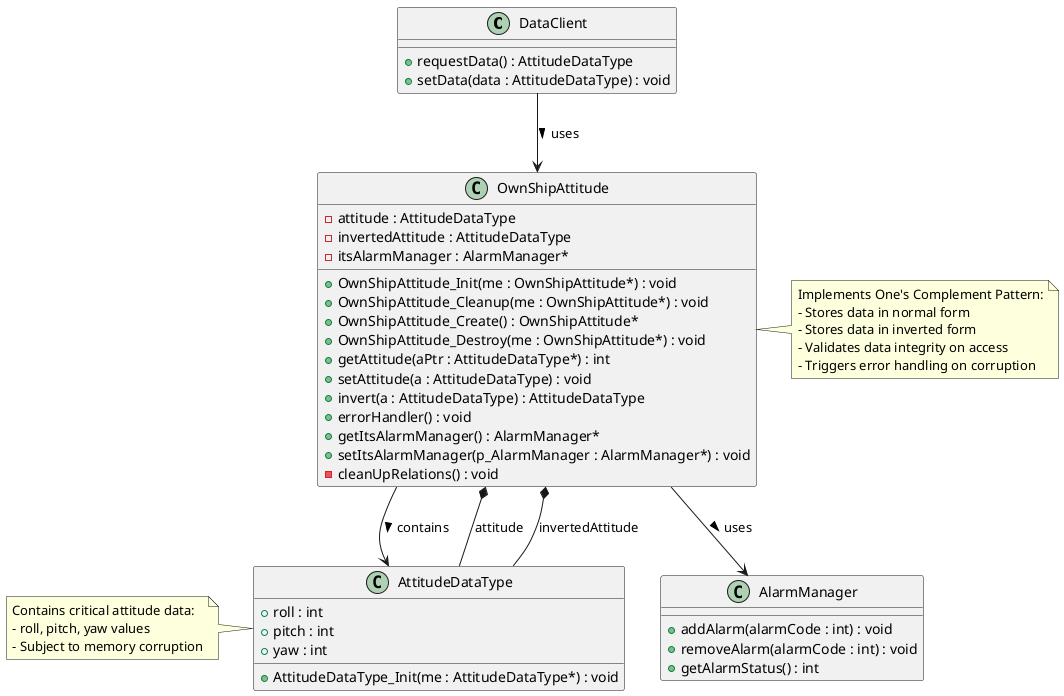 @startuml OnesComplementPattern_ClassDiagram

!define RECTANGLE class

' Class Diagram for One's Complement Pattern

class DataClient {
    +requestData() : AttitudeDataType
    +setData(data : AttitudeDataType) : void
}

class OwnShipAttitude {
    -attitude : AttitudeDataType
    -invertedAttitude : AttitudeDataType
    -itsAlarmManager : AlarmManager*
    
    +OwnShipAttitude_Init(me : OwnShipAttitude*) : void
    +OwnShipAttitude_Cleanup(me : OwnShipAttitude*) : void
    +OwnShipAttitude_Create() : OwnShipAttitude*
    +OwnShipAttitude_Destroy(me : OwnShipAttitude*) : void
    +getAttitude(aPtr : AttitudeDataType*) : int
    +setAttitude(a : AttitudeDataType) : void
    +invert(a : AttitudeDataType) : AttitudeDataType
    +errorHandler() : void
    +getItsAlarmManager() : AlarmManager*
    +setItsAlarmManager(p_AlarmManager : AlarmManager*) : void
    -cleanUpRelations() : void
}

class AttitudeDataType {
    +roll : int
    +pitch : int
    +yaw : int
    
    +AttitudeDataType_Init(me : AttitudeDataType*) : void
}

class AlarmManager {
    +addAlarm(alarmCode : int) : void
    +removeAlarm(alarmCode : int) : void
    +getAlarmStatus() : int
}

' Relationships
DataClient --> OwnShipAttitude : uses >
OwnShipAttitude --> AttitudeDataType : contains >
OwnShipAttitude --> AlarmManager : uses >
OwnShipAttitude *-- AttitudeDataType : attitude
OwnShipAttitude *-- AttitudeDataType : invertedAttitude

' Notes
note right of OwnShipAttitude
    Implements One's Complement Pattern:
    - Stores data in normal form
    - Stores data in inverted form
    - Validates data integrity on access
    - Triggers error handling on corruption
end note

note left of AttitudeDataType
    Contains critical attitude data:
    - roll, pitch, yaw values
    - Subject to memory corruption
end note

@enduml

